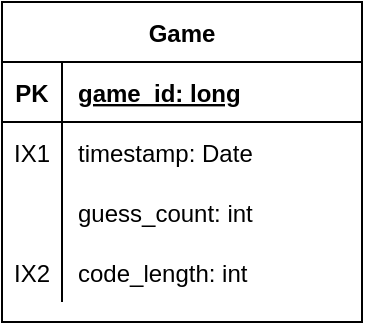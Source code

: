 <mxfile version="13.8.0" type="device"><diagram id="LEOXlKk9v8mnhYKxEnCb" name="Page-1"><mxGraphModel dx="521" dy="527" grid="1" gridSize="10" guides="1" tooltips="1" connect="1" arrows="1" fold="1" page="1" pageScale="1" pageWidth="850" pageHeight="1100" math="0" shadow="0"><root><mxCell id="0"/><mxCell id="1" parent="0"/><mxCell id="6h8Bo3CljFlWb0Cfonn_-1" value="Game" style="shape=table;startSize=30;container=1;collapsible=1;childLayout=tableLayout;fixedRows=1;rowLines=0;fontStyle=1;align=center;resizeLast=1;" parent="1" vertex="1"><mxGeometry x="310" y="180" width="180" height="160" as="geometry"/></mxCell><mxCell id="6h8Bo3CljFlWb0Cfonn_-2" value="" style="shape=partialRectangle;collapsible=0;dropTarget=0;pointerEvents=0;fillColor=none;top=0;left=0;bottom=1;right=0;points=[[0,0.5],[1,0.5]];portConstraint=eastwest;" parent="6h8Bo3CljFlWb0Cfonn_-1" vertex="1"><mxGeometry y="30" width="180" height="30" as="geometry"/></mxCell><mxCell id="6h8Bo3CljFlWb0Cfonn_-3" value="PK" style="shape=partialRectangle;connectable=0;fillColor=none;top=0;left=0;bottom=0;right=0;fontStyle=1;overflow=hidden;" parent="6h8Bo3CljFlWb0Cfonn_-2" vertex="1"><mxGeometry width="30" height="30" as="geometry"/></mxCell><mxCell id="6h8Bo3CljFlWb0Cfonn_-4" value="game_id: long" style="shape=partialRectangle;connectable=0;fillColor=none;top=0;left=0;bottom=0;right=0;align=left;spacingLeft=6;fontStyle=5;overflow=hidden;" parent="6h8Bo3CljFlWb0Cfonn_-2" vertex="1"><mxGeometry x="30" width="150" height="30" as="geometry"/></mxCell><mxCell id="6h8Bo3CljFlWb0Cfonn_-5" value="" style="shape=partialRectangle;collapsible=0;dropTarget=0;pointerEvents=0;fillColor=none;top=0;left=0;bottom=0;right=0;points=[[0,0.5],[1,0.5]];portConstraint=eastwest;" parent="6h8Bo3CljFlWb0Cfonn_-1" vertex="1"><mxGeometry y="60" width="180" height="30" as="geometry"/></mxCell><mxCell id="6h8Bo3CljFlWb0Cfonn_-6" value="IX1" style="shape=partialRectangle;connectable=0;fillColor=none;top=0;left=0;bottom=0;right=0;editable=1;overflow=hidden;" parent="6h8Bo3CljFlWb0Cfonn_-5" vertex="1"><mxGeometry width="30" height="30" as="geometry"/></mxCell><mxCell id="6h8Bo3CljFlWb0Cfonn_-7" value="timestamp: Date" style="shape=partialRectangle;connectable=0;fillColor=none;top=0;left=0;bottom=0;right=0;align=left;spacingLeft=6;overflow=hidden;" parent="6h8Bo3CljFlWb0Cfonn_-5" vertex="1"><mxGeometry x="30" width="150" height="30" as="geometry"/></mxCell><mxCell id="6h8Bo3CljFlWb0Cfonn_-8" value="" style="shape=partialRectangle;collapsible=0;dropTarget=0;pointerEvents=0;fillColor=none;top=0;left=0;bottom=0;right=0;points=[[0,0.5],[1,0.5]];portConstraint=eastwest;" parent="6h8Bo3CljFlWb0Cfonn_-1" vertex="1"><mxGeometry y="90" width="180" height="30" as="geometry"/></mxCell><mxCell id="6h8Bo3CljFlWb0Cfonn_-9" value="" style="shape=partialRectangle;connectable=0;fillColor=none;top=0;left=0;bottom=0;right=0;editable=1;overflow=hidden;" parent="6h8Bo3CljFlWb0Cfonn_-8" vertex="1"><mxGeometry width="30" height="30" as="geometry"/></mxCell><mxCell id="6h8Bo3CljFlWb0Cfonn_-10" value="guess_count: int" style="shape=partialRectangle;connectable=0;fillColor=none;top=0;left=0;bottom=0;right=0;align=left;spacingLeft=6;overflow=hidden;" parent="6h8Bo3CljFlWb0Cfonn_-8" vertex="1"><mxGeometry x="30" width="150" height="30" as="geometry"/></mxCell><mxCell id="6h8Bo3CljFlWb0Cfonn_-11" value="" style="shape=partialRectangle;collapsible=0;dropTarget=0;pointerEvents=0;fillColor=none;top=0;left=0;bottom=0;right=0;points=[[0,0.5],[1,0.5]];portConstraint=eastwest;" parent="6h8Bo3CljFlWb0Cfonn_-1" vertex="1"><mxGeometry y="120" width="180" height="30" as="geometry"/></mxCell><mxCell id="6h8Bo3CljFlWb0Cfonn_-12" value="IX2" style="shape=partialRectangle;connectable=0;fillColor=none;top=0;left=0;bottom=0;right=0;editable=1;overflow=hidden;" parent="6h8Bo3CljFlWb0Cfonn_-11" vertex="1"><mxGeometry width="30" height="30" as="geometry"/></mxCell><mxCell id="6h8Bo3CljFlWb0Cfonn_-13" value="code_length: int" style="shape=partialRectangle;connectable=0;fillColor=none;top=0;left=0;bottom=0;right=0;align=left;spacingLeft=6;overflow=hidden;" parent="6h8Bo3CljFlWb0Cfonn_-11" vertex="1"><mxGeometry x="30" width="150" height="30" as="geometry"/></mxCell></root></mxGraphModel></diagram></mxfile>